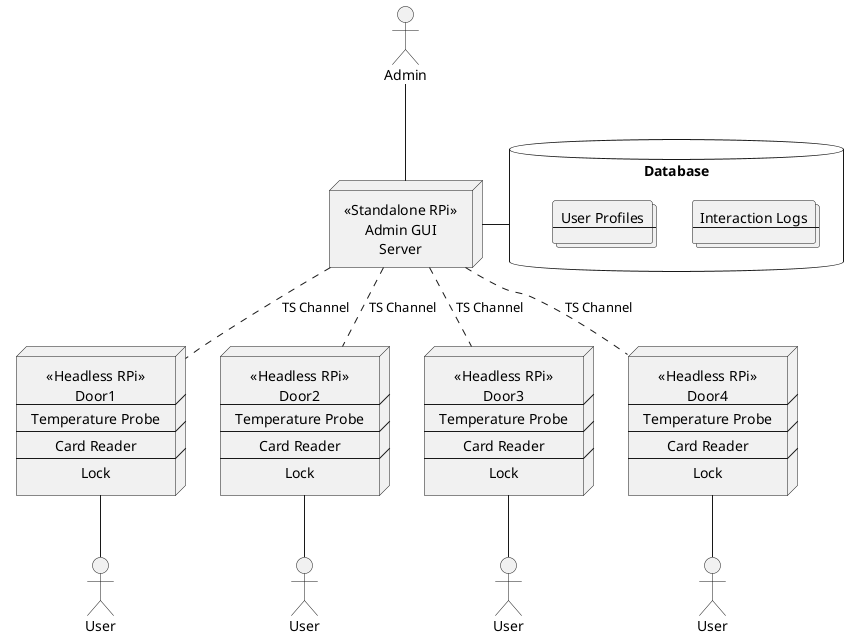 @startuml

skinparam defaultTextAlignment center

actor Admin
node admin_interface [
<<Standalone RPi>>
Admin GUI
Server
]
Admin -- admin_interface

database Database {
    collections logs [
    Interaction Logs
    --
    ]
    collections user [
    User Profiles
    --
    ]
}

admin_interface -r- Database


!procedure $door($doornum)
!$doorname = "Door" + $doornum
!$tp = "tp" + $doornum
!$cr = "cr" + $doornum
!$user = "User" + $doornum
node $doorname [
<<Headless RPi>>
$doorname
--
Temperature Probe
--
Card Reader
--
Lock
]
actor "User" as $user
$doorname -- $user
admin_interface .. $doorname : TS Channel
!endprocedure

$door("1")
$door("2")
$door("3")
$door("4")

@enduml
